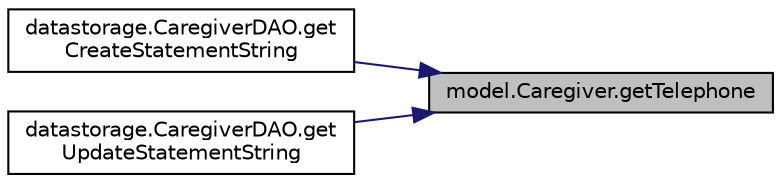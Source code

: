 digraph "model.Caregiver.getTelephone"
{
 // LATEX_PDF_SIZE
  edge [fontname="Helvetica",fontsize="10",labelfontname="Helvetica",labelfontsize="10"];
  node [fontname="Helvetica",fontsize="10",shape=record];
  rankdir="RL";
  Node1 [label="model.Caregiver.getTelephone",height=0.2,width=0.4,color="black", fillcolor="grey75", style="filled", fontcolor="black",tooltip=" "];
  Node1 -> Node2 [dir="back",color="midnightblue",fontsize="10",style="solid",fontname="Helvetica"];
  Node2 [label="datastorage.CaregiverDAO.get\lCreateStatementString",height=0.2,width=0.4,color="black", fillcolor="white", style="filled",URL="$da/d16/classdatastorage_1_1CaregiverDAO.html#a80844e35f12ca42ed8d4db7487e065cb",tooltip="generates a INSERT INTO-Statement for a given caregiver"];
  Node1 -> Node3 [dir="back",color="midnightblue",fontsize="10",style="solid",fontname="Helvetica"];
  Node3 [label="datastorage.CaregiverDAO.get\lUpdateStatementString",height=0.2,width=0.4,color="black", fillcolor="white", style="filled",URL="$da/d16/classdatastorage_1_1CaregiverDAO.html#adb4ac67ab60d0bc6325da8ff668bbc3f",tooltip="generates a UPDATE-Statement for a given caregiver"];
}
